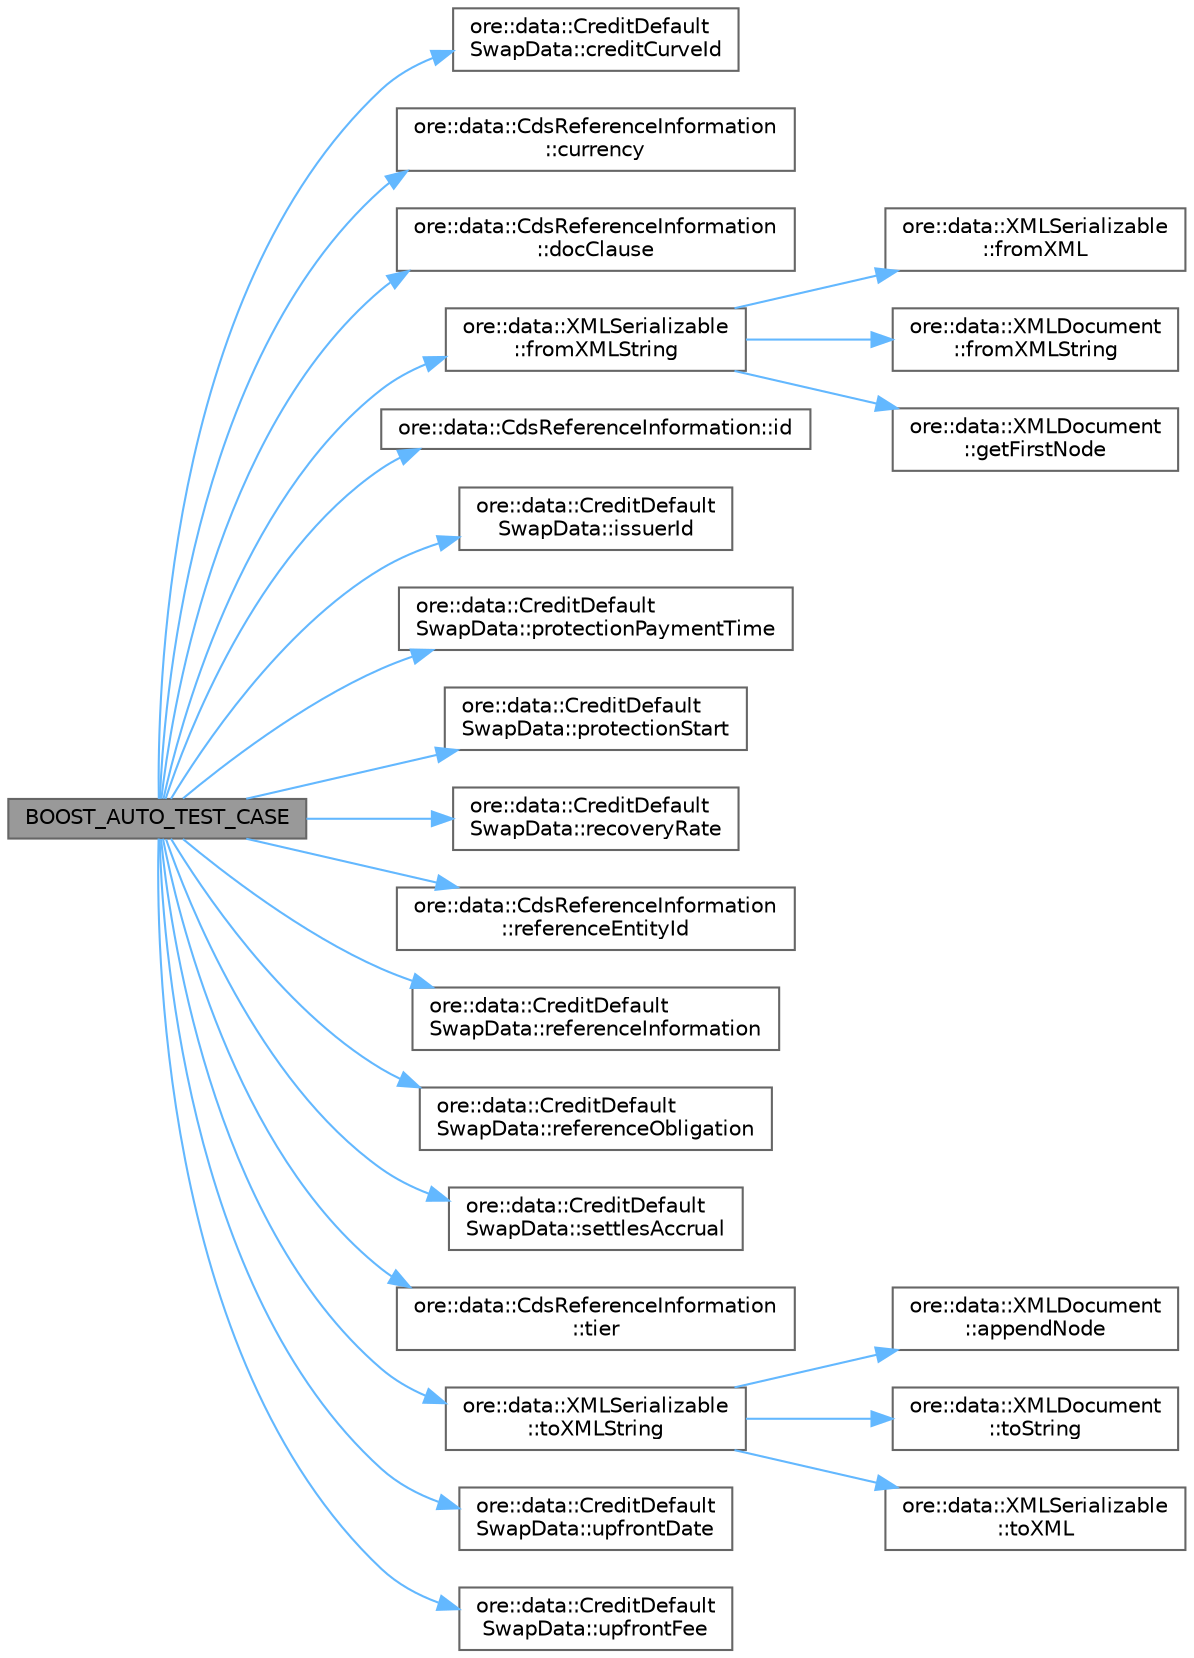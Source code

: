digraph "BOOST_AUTO_TEST_CASE"
{
 // INTERACTIVE_SVG=YES
 // LATEX_PDF_SIZE
  bgcolor="transparent";
  edge [fontname=Helvetica,fontsize=10,labelfontname=Helvetica,labelfontsize=10];
  node [fontname=Helvetica,fontsize=10,shape=box,height=0.2,width=0.4];
  rankdir="LR";
  Node1 [label="BOOST_AUTO_TEST_CASE",height=0.2,width=0.4,color="gray40", fillcolor="grey60", style="filled", fontcolor="black",tooltip=" "];
  Node1 -> Node2 [color="steelblue1",style="solid"];
  Node2 [label="ore::data::CreditDefault\lSwapData::creditCurveId",height=0.2,width=0.4,color="grey40", fillcolor="white", style="filled",URL="$classore_1_1data_1_1_credit_default_swap_data.html#afc481af8e7faf75777815684979ae2e6",tooltip=" "];
  Node1 -> Node3 [color="steelblue1",style="solid"];
  Node3 [label="ore::data::CdsReferenceInformation\l::currency",height=0.2,width=0.4,color="grey40", fillcolor="white", style="filled",URL="$classore_1_1data_1_1_cds_reference_information.html#ac208c70541500147e472113c0758a265",tooltip=" "];
  Node1 -> Node4 [color="steelblue1",style="solid"];
  Node4 [label="ore::data::CdsReferenceInformation\l::docClause",height=0.2,width=0.4,color="grey40", fillcolor="white", style="filled",URL="$classore_1_1data_1_1_cds_reference_information.html#a5d32f6ab03690783dbe8d9d65bc3911d",tooltip=" "];
  Node1 -> Node5 [color="steelblue1",style="solid"];
  Node5 [label="ore::data::XMLSerializable\l::fromXMLString",height=0.2,width=0.4,color="grey40", fillcolor="white", style="filled",URL="$classore_1_1data_1_1_x_m_l_serializable.html#a449d65e6ed48eaecaf0a055dab61ebd3",tooltip="Parse from XML string."];
  Node5 -> Node6 [color="steelblue1",style="solid"];
  Node6 [label="ore::data::XMLSerializable\l::fromXML",height=0.2,width=0.4,color="grey40", fillcolor="white", style="filled",URL="$classore_1_1data_1_1_x_m_l_serializable.html#a52f896048a4e04b36fcfc8fa3de6a9b4",tooltip=" "];
  Node5 -> Node7 [color="steelblue1",style="solid"];
  Node7 [label="ore::data::XMLDocument\l::fromXMLString",height=0.2,width=0.4,color="grey40", fillcolor="white", style="filled",URL="$classore_1_1data_1_1_x_m_l_document.html#acc30bd0f5b952978558a02ee60a952e8",tooltip="load a document from a hard-coded string"];
  Node5 -> Node8 [color="steelblue1",style="solid"];
  Node8 [label="ore::data::XMLDocument\l::getFirstNode",height=0.2,width=0.4,color="grey40", fillcolor="white", style="filled",URL="$classore_1_1data_1_1_x_m_l_document.html#adc51f551b19a2cabd09440c56d4119d6",tooltip=" "];
  Node1 -> Node9 [color="steelblue1",style="solid"];
  Node9 [label="ore::data::CdsReferenceInformation::id",height=0.2,width=0.4,color="grey40", fillcolor="white", style="filled",URL="$classore_1_1data_1_1_cds_reference_information.html#a2afbfe390842c04d4a063889cee1b543",tooltip=" "];
  Node1 -> Node10 [color="steelblue1",style="solid"];
  Node10 [label="ore::data::CreditDefault\lSwapData::issuerId",height=0.2,width=0.4,color="grey40", fillcolor="white", style="filled",URL="$classore_1_1data_1_1_credit_default_swap_data.html#a462172108710bc3147ed31790d6ed0fe",tooltip=" "];
  Node1 -> Node11 [color="steelblue1",style="solid"];
  Node11 [label="ore::data::CreditDefault\lSwapData::protectionPaymentTime",height=0.2,width=0.4,color="grey40", fillcolor="white", style="filled",URL="$classore_1_1data_1_1_credit_default_swap_data.html#ac9e47e6a1dc12e875e4c728a235afac7",tooltip=" "];
  Node1 -> Node12 [color="steelblue1",style="solid"];
  Node12 [label="ore::data::CreditDefault\lSwapData::protectionStart",height=0.2,width=0.4,color="grey40", fillcolor="white", style="filled",URL="$classore_1_1data_1_1_credit_default_swap_data.html#afeed871f24fdccaa0cb809377cbee586",tooltip=" "];
  Node1 -> Node13 [color="steelblue1",style="solid"];
  Node13 [label="ore::data::CreditDefault\lSwapData::recoveryRate",height=0.2,width=0.4,color="grey40", fillcolor="white", style="filled",URL="$classore_1_1data_1_1_credit_default_swap_data.html#a51eae4b49ae909bb92c32e04776a4a49",tooltip=" "];
  Node1 -> Node14 [color="steelblue1",style="solid"];
  Node14 [label="ore::data::CdsReferenceInformation\l::referenceEntityId",height=0.2,width=0.4,color="grey40", fillcolor="white", style="filled",URL="$classore_1_1data_1_1_cds_reference_information.html#a1e8ca79e55031fc8576c11b14b12da06",tooltip=" "];
  Node1 -> Node15 [color="steelblue1",style="solid"];
  Node15 [label="ore::data::CreditDefault\lSwapData::referenceInformation",height=0.2,width=0.4,color="grey40", fillcolor="white", style="filled",URL="$classore_1_1data_1_1_credit_default_swap_data.html#a5bbfc61bb059ec8567083731878d840a",tooltip=" "];
  Node1 -> Node16 [color="steelblue1",style="solid"];
  Node16 [label="ore::data::CreditDefault\lSwapData::referenceObligation",height=0.2,width=0.4,color="grey40", fillcolor="white", style="filled",URL="$classore_1_1data_1_1_credit_default_swap_data.html#a90c79852b46e7f7ad6c1100ec36cb52f",tooltip="CDS Reference Obligation."];
  Node1 -> Node17 [color="steelblue1",style="solid"];
  Node17 [label="ore::data::CreditDefault\lSwapData::settlesAccrual",height=0.2,width=0.4,color="grey40", fillcolor="white", style="filled",URL="$classore_1_1data_1_1_credit_default_swap_data.html#a9b0aa3c9c0d9b83219b5df9a9ba01ce4",tooltip=" "];
  Node1 -> Node18 [color="steelblue1",style="solid"];
  Node18 [label="ore::data::CdsReferenceInformation\l::tier",height=0.2,width=0.4,color="grey40", fillcolor="white", style="filled",URL="$classore_1_1data_1_1_cds_reference_information.html#ac5f32214da752aa4862034757eb8d773",tooltip=" "];
  Node1 -> Node19 [color="steelblue1",style="solid"];
  Node19 [label="ore::data::XMLSerializable\l::toXMLString",height=0.2,width=0.4,color="grey40", fillcolor="white", style="filled",URL="$classore_1_1data_1_1_x_m_l_serializable.html#a3e09bde0f950d4f2ad9e103f478d326a",tooltip="Parse from XML string."];
  Node19 -> Node20 [color="steelblue1",style="solid"];
  Node20 [label="ore::data::XMLDocument\l::appendNode",height=0.2,width=0.4,color="grey40", fillcolor="white", style="filled",URL="$classore_1_1data_1_1_x_m_l_document.html#a079b7b275c5d8cd0b3aef9dd8c29b5ae",tooltip=" "];
  Node19 -> Node21 [color="steelblue1",style="solid"];
  Node21 [label="ore::data::XMLDocument\l::toString",height=0.2,width=0.4,color="grey40", fillcolor="white", style="filled",URL="$classore_1_1data_1_1_x_m_l_document.html#a133cf5030cda633035ca97147356f2f9",tooltip="return the XML Document as a string."];
  Node19 -> Node22 [color="steelblue1",style="solid"];
  Node22 [label="ore::data::XMLSerializable\l::toXML",height=0.2,width=0.4,color="grey40", fillcolor="white", style="filled",URL="$classore_1_1data_1_1_x_m_l_serializable.html#a4cf70c725082d0b33600be4bcc2007f5",tooltip=" "];
  Node1 -> Node23 [color="steelblue1",style="solid"];
  Node23 [label="ore::data::CreditDefault\lSwapData::upfrontDate",height=0.2,width=0.4,color="grey40", fillcolor="white", style="filled",URL="$classore_1_1data_1_1_credit_default_swap_data.html#a3bb1cd57a62916256f1f05649dc9077c",tooltip=" "];
  Node1 -> Node24 [color="steelblue1",style="solid"];
  Node24 [label="ore::data::CreditDefault\lSwapData::upfrontFee",height=0.2,width=0.4,color="grey40", fillcolor="white", style="filled",URL="$classore_1_1data_1_1_credit_default_swap_data.html#ae97fa54c1f02b10c5410843dda15bb49",tooltip=" "];
}
